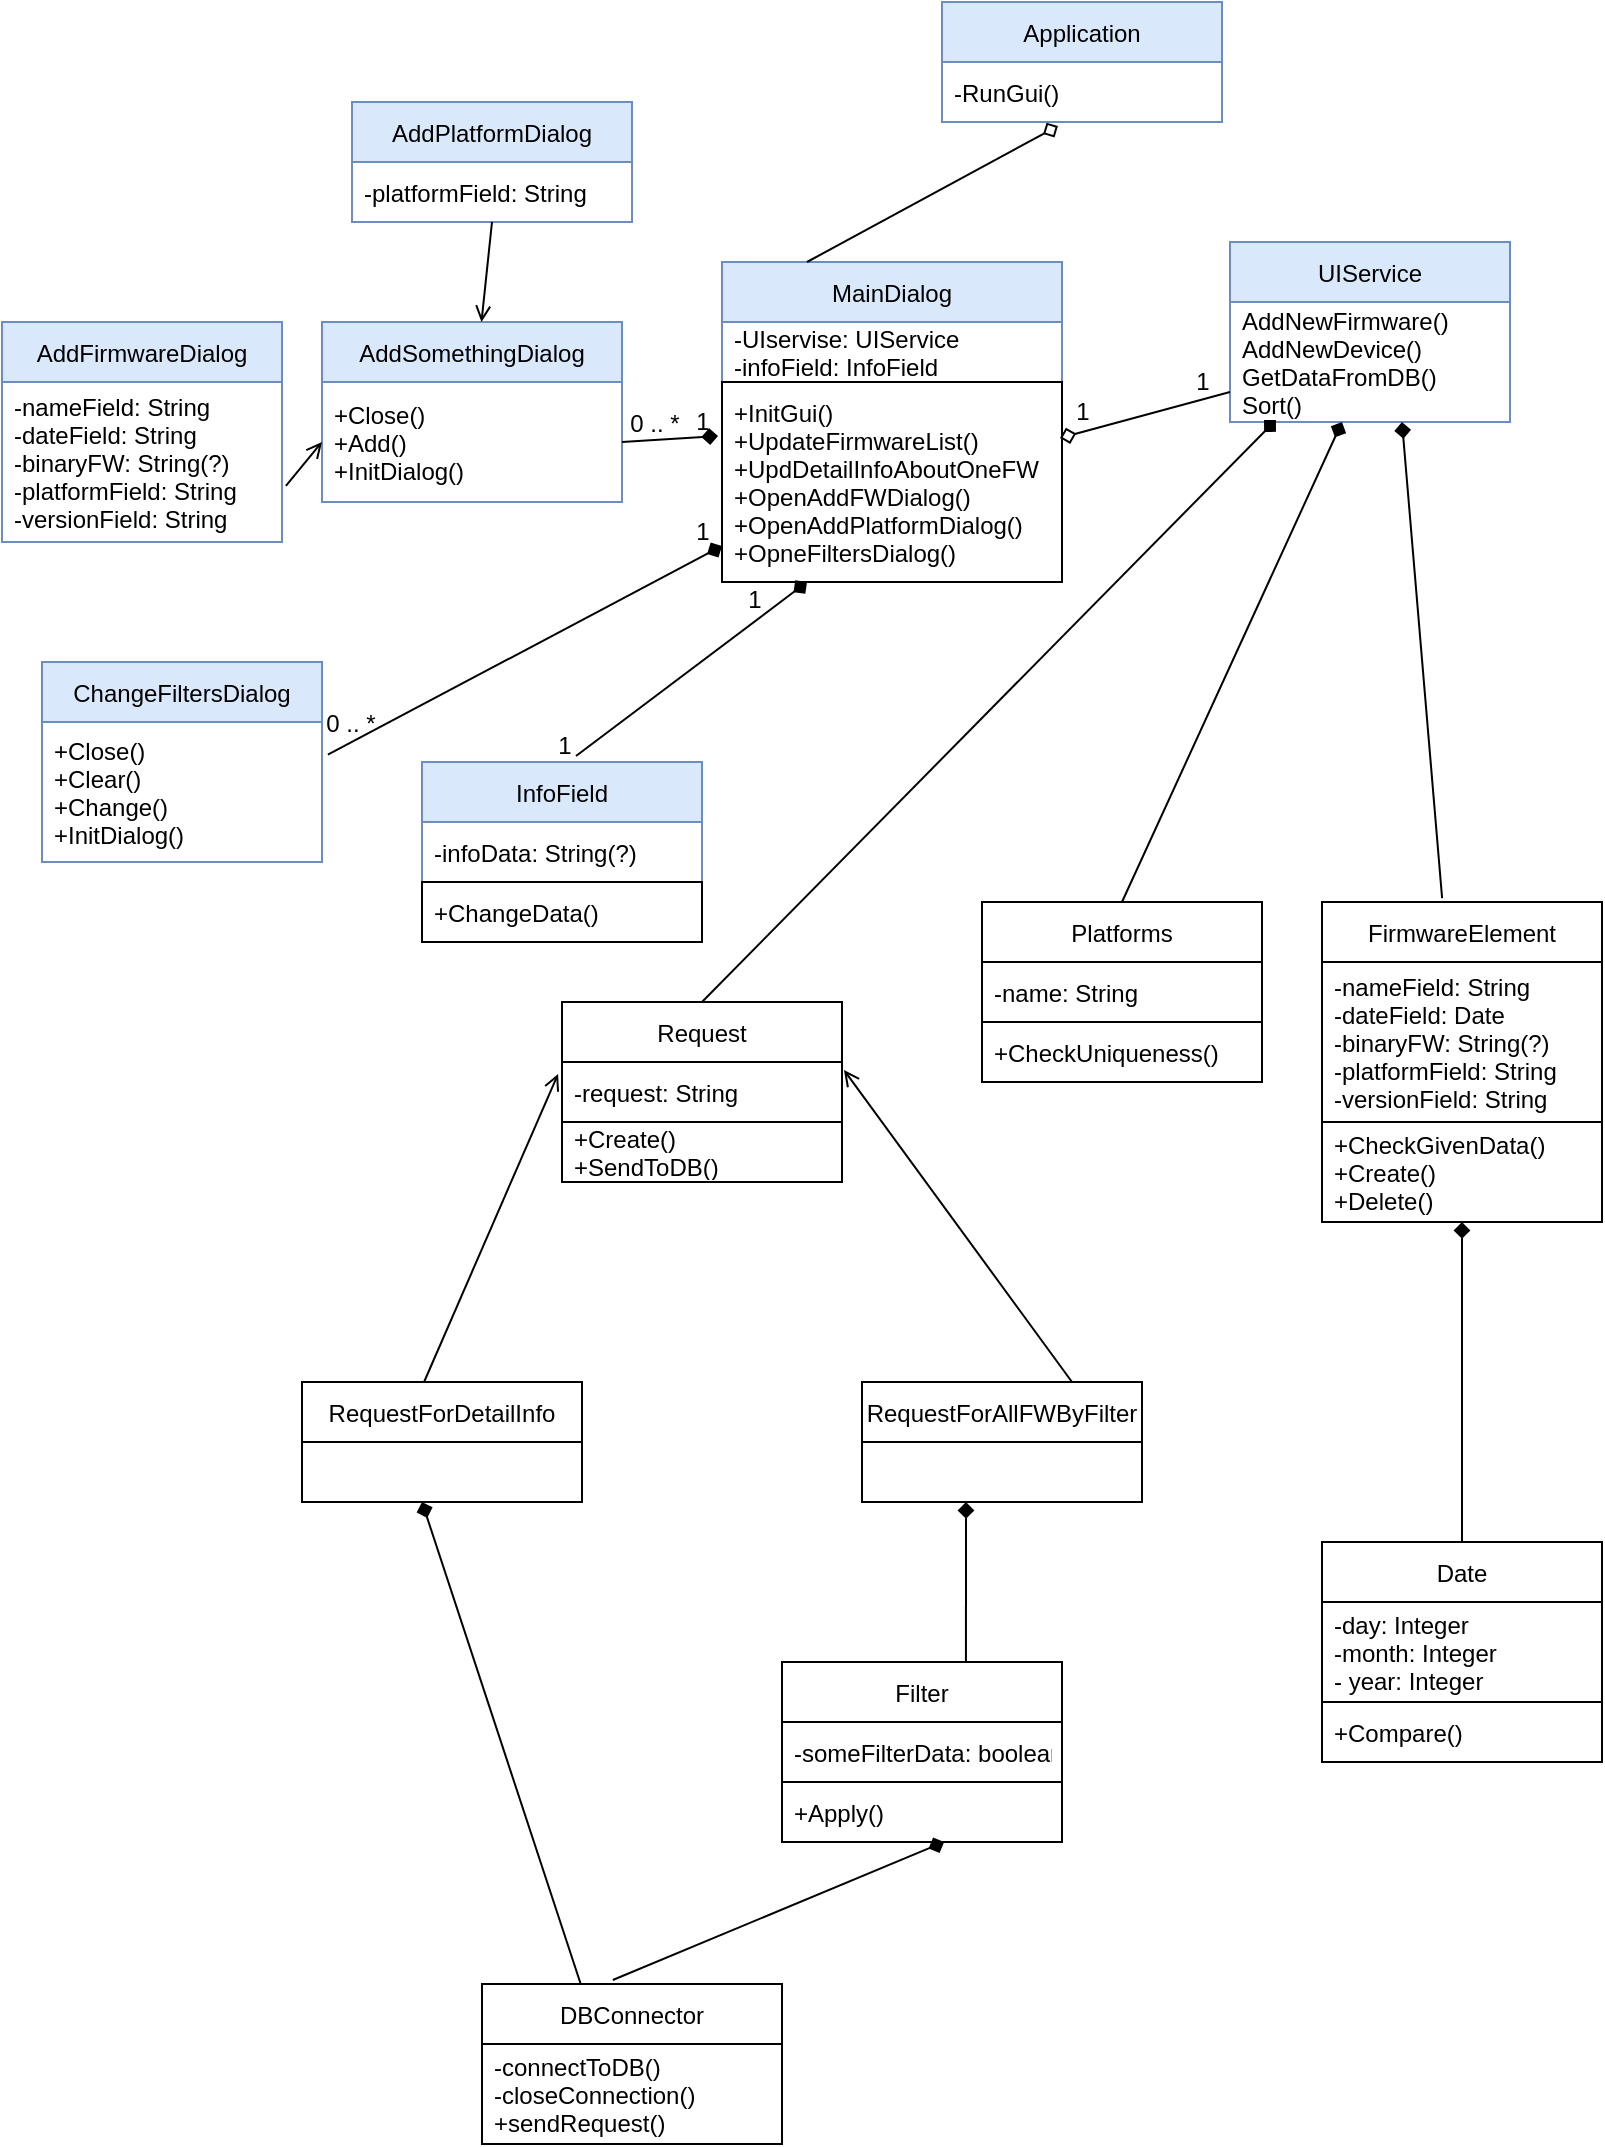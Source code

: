 <mxfile version="15.8.8" type="github">
  <diagram id="C5RBs43oDa-KdzZeNtuy" name="Page-1">
    <mxGraphModel dx="1422" dy="664" grid="1" gridSize="10" guides="1" tooltips="1" connect="1" arrows="1" fold="1" page="1" pageScale="1" pageWidth="827" pageHeight="1169" math="0" shadow="0">
      <root>
        <mxCell id="WIyWlLk6GJQsqaUBKTNV-0" />
        <mxCell id="WIyWlLk6GJQsqaUBKTNV-1" parent="WIyWlLk6GJQsqaUBKTNV-0" />
        <mxCell id="GjbwkyPFK5D399nf7tmL-30" value="Application" style="swimlane;fontStyle=0;childLayout=stackLayout;horizontal=1;startSize=30;horizontalStack=0;resizeParent=1;resizeParentMax=0;resizeLast=0;collapsible=1;marginBottom=0;fillColor=#dae8fc;strokeColor=#6c8ebf;" parent="WIyWlLk6GJQsqaUBKTNV-1" vertex="1">
          <mxGeometry x="480" y="40" width="140" height="60" as="geometry" />
        </mxCell>
        <mxCell id="GjbwkyPFK5D399nf7tmL-31" value="-RunGui()" style="text;strokeColor=none;fillColor=none;align=left;verticalAlign=middle;spacingLeft=4;spacingRight=4;overflow=hidden;points=[[0,0.5],[1,0.5]];portConstraint=eastwest;rotatable=0;" parent="GjbwkyPFK5D399nf7tmL-30" vertex="1">
          <mxGeometry y="30" width="140" height="30" as="geometry" />
        </mxCell>
        <mxCell id="GjbwkyPFK5D399nf7tmL-35" value="UIService" style="swimlane;fontStyle=0;childLayout=stackLayout;horizontal=1;startSize=30;horizontalStack=0;resizeParent=1;resizeParentMax=0;resizeLast=0;collapsible=1;marginBottom=0;fillColor=#dae8fc;strokeColor=#6c8ebf;" parent="WIyWlLk6GJQsqaUBKTNV-1" vertex="1">
          <mxGeometry x="624" y="160" width="140" height="90" as="geometry" />
        </mxCell>
        <mxCell id="GjbwkyPFK5D399nf7tmL-36" value="AddNewFirmware()&#xa;AddNewDevice()&#xa;GetDataFromDB()&#xa;Sort()" style="text;strokeColor=none;fillColor=none;align=left;verticalAlign=middle;spacingLeft=4;spacingRight=4;overflow=hidden;points=[[0,0.5],[1,0.5]];portConstraint=eastwest;rotatable=0;" parent="GjbwkyPFK5D399nf7tmL-35" vertex="1">
          <mxGeometry y="30" width="140" height="60" as="geometry" />
        </mxCell>
        <mxCell id="GjbwkyPFK5D399nf7tmL-39" value="MainDialog" style="swimlane;fontStyle=0;childLayout=stackLayout;horizontal=1;startSize=30;horizontalStack=0;resizeParent=1;resizeParentMax=0;resizeLast=0;collapsible=1;marginBottom=0;fillColor=#dae8fc;strokeColor=#6c8ebf;" parent="WIyWlLk6GJQsqaUBKTNV-1" vertex="1">
          <mxGeometry x="370" y="170" width="170" height="160" as="geometry" />
        </mxCell>
        <mxCell id="GjbwkyPFK5D399nf7tmL-40" value="-UIservise: UIService&#xa;-infoField: InfoField" style="text;strokeColor=none;fillColor=none;align=left;verticalAlign=middle;spacingLeft=4;spacingRight=4;overflow=hidden;points=[[0,0.5],[1,0.5]];portConstraint=eastwest;rotatable=0;" parent="GjbwkyPFK5D399nf7tmL-39" vertex="1">
          <mxGeometry y="30" width="170" height="30" as="geometry" />
        </mxCell>
        <mxCell id="GjbwkyPFK5D399nf7tmL-124" value="+InitGui()&#xa;+UpdateFirmwareList()&#xa;+UpdDetailInfoAboutOneFW&#xa;+OpenAddFWDialog()&#xa;+OpenAddPlatformDialog()&#xa;+OpneFiltersDialog()" style="text;strokeColor=default;fillColor=default;align=left;verticalAlign=middle;spacingLeft=4;spacingRight=4;overflow=hidden;points=[[0,0.5],[1,0.5]];portConstraint=eastwest;rotatable=0;" parent="GjbwkyPFK5D399nf7tmL-39" vertex="1">
          <mxGeometry y="60" width="170" height="100" as="geometry" />
        </mxCell>
        <mxCell id="GjbwkyPFK5D399nf7tmL-43" value="Date" style="swimlane;fontStyle=0;childLayout=stackLayout;horizontal=1;startSize=30;horizontalStack=0;resizeParent=1;resizeParentMax=0;resizeLast=0;collapsible=1;marginBottom=0;" parent="WIyWlLk6GJQsqaUBKTNV-1" vertex="1">
          <mxGeometry x="670" y="810" width="140" height="110" as="geometry" />
        </mxCell>
        <mxCell id="GjbwkyPFK5D399nf7tmL-129" value="-day: Integer&#xa;-month: Integer&#xa;- year: Integer" style="text;strokeColor=default;fillColor=none;align=left;verticalAlign=middle;spacingLeft=4;spacingRight=4;overflow=hidden;points=[[0,0.5],[1,0.5]];portConstraint=eastwest;rotatable=0;" parent="GjbwkyPFK5D399nf7tmL-43" vertex="1">
          <mxGeometry y="30" width="140" height="50" as="geometry" />
        </mxCell>
        <mxCell id="GjbwkyPFK5D399nf7tmL-44" value="+Compare()" style="text;strokeColor=none;fillColor=none;align=left;verticalAlign=middle;spacingLeft=4;spacingRight=4;overflow=hidden;points=[[0,0.5],[1,0.5]];portConstraint=eastwest;rotatable=0;" parent="GjbwkyPFK5D399nf7tmL-43" vertex="1">
          <mxGeometry y="80" width="140" height="30" as="geometry" />
        </mxCell>
        <mxCell id="GjbwkyPFK5D399nf7tmL-47" value="DBConnector" style="swimlane;fontStyle=0;childLayout=stackLayout;horizontal=1;startSize=30;horizontalStack=0;resizeParent=1;resizeParentMax=0;resizeLast=0;collapsible=1;marginBottom=0;" parent="WIyWlLk6GJQsqaUBKTNV-1" vertex="1">
          <mxGeometry x="250" y="1031" width="150" height="80" as="geometry" />
        </mxCell>
        <mxCell id="GjbwkyPFK5D399nf7tmL-48" value="-connectToDB()&#xa;-closeConnection()&#xa;+sendRequest()" style="text;strokeColor=none;fillColor=none;align=left;verticalAlign=middle;spacingLeft=4;spacingRight=4;overflow=hidden;points=[[0,0.5],[1,0.5]];portConstraint=eastwest;rotatable=0;" parent="GjbwkyPFK5D399nf7tmL-47" vertex="1">
          <mxGeometry y="30" width="150" height="50" as="geometry" />
        </mxCell>
        <mxCell id="GjbwkyPFK5D399nf7tmL-51" value="Platforms" style="swimlane;fontStyle=0;childLayout=stackLayout;horizontal=1;startSize=30;horizontalStack=0;resizeParent=1;resizeParentMax=0;resizeLast=0;collapsible=1;marginBottom=0;" parent="WIyWlLk6GJQsqaUBKTNV-1" vertex="1">
          <mxGeometry x="500" y="490" width="140" height="90" as="geometry" />
        </mxCell>
        <mxCell id="GjbwkyPFK5D399nf7tmL-52" value="-name: String" style="text;strokeColor=none;fillColor=none;align=left;verticalAlign=middle;spacingLeft=4;spacingRight=4;overflow=hidden;points=[[0,0.5],[1,0.5]];portConstraint=eastwest;rotatable=0;" parent="GjbwkyPFK5D399nf7tmL-51" vertex="1">
          <mxGeometry y="30" width="140" height="30" as="geometry" />
        </mxCell>
        <mxCell id="GjbwkyPFK5D399nf7tmL-53" value="+CheckUniqueness()" style="text;strokeColor=default;fillColor=none;align=left;verticalAlign=middle;spacingLeft=4;spacingRight=4;overflow=hidden;points=[[0,0.5],[1,0.5]];portConstraint=eastwest;rotatable=0;" parent="GjbwkyPFK5D399nf7tmL-51" vertex="1">
          <mxGeometry y="60" width="140" height="30" as="geometry" />
        </mxCell>
        <mxCell id="GjbwkyPFK5D399nf7tmL-55" value="Filter" style="swimlane;fontStyle=0;childLayout=stackLayout;horizontal=1;startSize=30;horizontalStack=0;resizeParent=1;resizeParentMax=0;resizeLast=0;collapsible=1;marginBottom=0;" parent="WIyWlLk6GJQsqaUBKTNV-1" vertex="1">
          <mxGeometry x="400" y="870" width="140" height="60" as="geometry" />
        </mxCell>
        <mxCell id="GjbwkyPFK5D399nf7tmL-130" value="-someFilterData: boolean" style="text;strokeColor=none;fillColor=none;align=left;verticalAlign=middle;spacingLeft=4;spacingRight=4;overflow=hidden;points=[[0,0.5],[1,0.5]];portConstraint=eastwest;rotatable=0;" parent="GjbwkyPFK5D399nf7tmL-55" vertex="1">
          <mxGeometry y="30" width="140" height="30" as="geometry" />
        </mxCell>
        <mxCell id="GjbwkyPFK5D399nf7tmL-59" value="FirmwareElement" style="swimlane;fontStyle=0;childLayout=stackLayout;horizontal=1;startSize=30;horizontalStack=0;resizeParent=1;resizeParentMax=0;resizeLast=0;collapsible=1;marginBottom=0;" parent="WIyWlLk6GJQsqaUBKTNV-1" vertex="1">
          <mxGeometry x="670" y="490" width="140" height="160" as="geometry" />
        </mxCell>
        <mxCell id="GjbwkyPFK5D399nf7tmL-127" value="-nameField: String&#xa;-dateField: Date&#xa;-binaryFW: String(?)&#xa;-platformField: String&#xa;-versionField: String" style="text;strokeColor=none;fillColor=none;align=left;verticalAlign=middle;spacingLeft=4;spacingRight=4;overflow=hidden;points=[[0,0.5],[1,0.5]];portConstraint=eastwest;rotatable=0;" parent="GjbwkyPFK5D399nf7tmL-59" vertex="1">
          <mxGeometry y="30" width="140" height="80" as="geometry" />
        </mxCell>
        <mxCell id="GjbwkyPFK5D399nf7tmL-60" value="+CheckGivenData()&#xa;+Create()&#xa;+Delete()" style="text;strokeColor=default;fillColor=none;align=left;verticalAlign=middle;spacingLeft=4;spacingRight=4;overflow=hidden;points=[[0,0.5],[1,0.5]];portConstraint=eastwest;rotatable=0;" parent="GjbwkyPFK5D399nf7tmL-59" vertex="1">
          <mxGeometry y="110" width="140" height="50" as="geometry" />
        </mxCell>
        <mxCell id="GjbwkyPFK5D399nf7tmL-63" value="InfoField" style="swimlane;fontStyle=0;childLayout=stackLayout;horizontal=1;startSize=30;horizontalStack=0;resizeParent=1;resizeParentMax=0;resizeLast=0;collapsible=1;marginBottom=0;fillColor=#dae8fc;strokeColor=#6c8ebf;" parent="WIyWlLk6GJQsqaUBKTNV-1" vertex="1">
          <mxGeometry x="220" y="420" width="140" height="90" as="geometry" />
        </mxCell>
        <mxCell id="GjbwkyPFK5D399nf7tmL-128" value="-infoData: String(?)" style="text;strokeColor=none;fillColor=none;align=left;verticalAlign=middle;spacingLeft=4;spacingRight=4;overflow=hidden;points=[[0,0.5],[1,0.5]];portConstraint=eastwest;rotatable=0;" parent="GjbwkyPFK5D399nf7tmL-63" vertex="1">
          <mxGeometry y="30" width="140" height="30" as="geometry" />
        </mxCell>
        <mxCell id="GjbwkyPFK5D399nf7tmL-64" value="+ChangeData()" style="text;strokeColor=default;fillColor=none;align=left;verticalAlign=middle;spacingLeft=4;spacingRight=4;overflow=hidden;points=[[0,0.5],[1,0.5]];portConstraint=eastwest;rotatable=0;" parent="GjbwkyPFK5D399nf7tmL-63" vertex="1">
          <mxGeometry y="60" width="140" height="30" as="geometry" />
        </mxCell>
        <mxCell id="GjbwkyPFK5D399nf7tmL-67" value="Request" style="swimlane;fontStyle=0;childLayout=stackLayout;horizontal=1;startSize=30;horizontalStack=0;resizeParent=1;resizeParentMax=0;resizeLast=0;collapsible=1;marginBottom=0;" parent="WIyWlLk6GJQsqaUBKTNV-1" vertex="1">
          <mxGeometry x="290" y="540" width="140" height="90" as="geometry" />
        </mxCell>
        <mxCell id="GjbwkyPFK5D399nf7tmL-131" value="-request: String" style="text;strokeColor=none;fillColor=none;align=left;verticalAlign=middle;spacingLeft=4;spacingRight=4;overflow=hidden;points=[[0,0.5],[1,0.5]];portConstraint=eastwest;rotatable=0;" parent="GjbwkyPFK5D399nf7tmL-67" vertex="1">
          <mxGeometry y="30" width="140" height="30" as="geometry" />
        </mxCell>
        <mxCell id="GjbwkyPFK5D399nf7tmL-68" value="+Create()&#xa;+SendToDB()" style="text;strokeColor=default;fillColor=none;align=left;verticalAlign=middle;spacingLeft=4;spacingRight=4;overflow=hidden;points=[[0,0.5],[1,0.5]];portConstraint=eastwest;rotatable=0;" parent="GjbwkyPFK5D399nf7tmL-67" vertex="1">
          <mxGeometry y="60" width="140" height="30" as="geometry" />
        </mxCell>
        <mxCell id="GjbwkyPFK5D399nf7tmL-75" value="" style="endArrow=none;html=1;rounded=0;startArrow=diamond;startFill=0;entryX=0;entryY=0.5;entryDx=0;entryDy=0;endFill=0;exitX=0.994;exitY=0.28;exitDx=0;exitDy=0;exitPerimeter=0;" parent="WIyWlLk6GJQsqaUBKTNV-1" source="GjbwkyPFK5D399nf7tmL-124" edge="1">
          <mxGeometry width="50" height="50" relative="1" as="geometry">
            <mxPoint x="530" y="270" as="sourcePoint" />
            <mxPoint x="624" y="235" as="targetPoint" />
          </mxGeometry>
        </mxCell>
        <mxCell id="GjbwkyPFK5D399nf7tmL-77" value="" style="endArrow=none;html=1;rounded=0;entryX=0.429;entryY=-0.012;entryDx=0;entryDy=0;entryPerimeter=0;startArrow=diamond;startFill=1;endFill=0;" parent="WIyWlLk6GJQsqaUBKTNV-1" target="GjbwkyPFK5D399nf7tmL-59" edge="1">
          <mxGeometry width="50" height="50" relative="1" as="geometry">
            <mxPoint x="710" y="250" as="sourcePoint" />
            <mxPoint x="290" y="280" as="targetPoint" />
          </mxGeometry>
        </mxCell>
        <mxCell id="GjbwkyPFK5D399nf7tmL-78" value="" style="endArrow=none;html=1;rounded=0;entryX=0.5;entryY=0;entryDx=0;entryDy=0;startArrow=diamond;startFill=1;endFill=0;" parent="WIyWlLk6GJQsqaUBKTNV-1" target="GjbwkyPFK5D399nf7tmL-51" edge="1">
          <mxGeometry width="50" height="50" relative="1" as="geometry">
            <mxPoint x="680" y="250" as="sourcePoint" />
            <mxPoint x="440" y="320" as="targetPoint" />
          </mxGeometry>
        </mxCell>
        <mxCell id="GjbwkyPFK5D399nf7tmL-79" value="" style="endArrow=none;html=1;rounded=0;entryX=0.5;entryY=0;entryDx=0;entryDy=0;startArrow=diamond;startFill=1;endFill=0;" parent="WIyWlLk6GJQsqaUBKTNV-1" target="GjbwkyPFK5D399nf7tmL-43" edge="1">
          <mxGeometry width="50" height="50" relative="1" as="geometry">
            <mxPoint x="740" y="650" as="sourcePoint" />
            <mxPoint x="440" y="320" as="targetPoint" />
          </mxGeometry>
        </mxCell>
        <mxCell id="GjbwkyPFK5D399nf7tmL-80" value="" style="endArrow=none;html=1;rounded=0;exitX=0.164;exitY=0.983;exitDx=0;exitDy=0;exitPerimeter=0;entryX=0.5;entryY=0;entryDx=0;entryDy=0;startArrow=diamond;startFill=1;endFill=0;" parent="WIyWlLk6GJQsqaUBKTNV-1" source="GjbwkyPFK5D399nf7tmL-36" target="GjbwkyPFK5D399nf7tmL-67" edge="1">
          <mxGeometry width="50" height="50" relative="1" as="geometry">
            <mxPoint x="626.94" y="282.01" as="sourcePoint" />
            <mxPoint x="430" y="450" as="targetPoint" />
          </mxGeometry>
        </mxCell>
        <mxCell id="GjbwkyPFK5D399nf7tmL-82" value="" style="endArrow=none;html=1;rounded=0;exitX=0.414;exitY=1.067;exitDx=0;exitDy=0;exitPerimeter=0;entryX=0.25;entryY=0;entryDx=0;entryDy=0;endFill=0;startArrow=diamond;startFill=0;" parent="WIyWlLk6GJQsqaUBKTNV-1" source="GjbwkyPFK5D399nf7tmL-31" target="GjbwkyPFK5D399nf7tmL-39" edge="1">
          <mxGeometry width="50" height="50" relative="1" as="geometry">
            <mxPoint x="423" y="140" as="sourcePoint" />
            <mxPoint x="430" y="240" as="targetPoint" />
          </mxGeometry>
        </mxCell>
        <mxCell id="GjbwkyPFK5D399nf7tmL-84" value="" style="endArrow=none;html=1;rounded=0;exitX=0.25;exitY=1;exitDx=0;exitDy=0;entryX=0.55;entryY=-0.033;entryDx=0;entryDy=0;entryPerimeter=0;startArrow=diamond;startFill=1;endFill=0;" parent="WIyWlLk6GJQsqaUBKTNV-1" source="GjbwkyPFK5D399nf7tmL-39" target="GjbwkyPFK5D399nf7tmL-63" edge="1">
          <mxGeometry width="50" height="50" relative="1" as="geometry">
            <mxPoint x="366.43" y="337" as="sourcePoint" />
            <mxPoint x="430" y="430" as="targetPoint" />
          </mxGeometry>
        </mxCell>
        <mxCell id="GjbwkyPFK5D399nf7tmL-85" value="RequestForDetailInfo" style="swimlane;fontStyle=0;childLayout=stackLayout;horizontal=1;startSize=30;horizontalStack=0;resizeParent=1;resizeParentMax=0;resizeLast=0;collapsible=1;marginBottom=0;" parent="WIyWlLk6GJQsqaUBKTNV-1" vertex="1">
          <mxGeometry x="160" y="730" width="140" height="60" as="geometry" />
        </mxCell>
        <mxCell id="GjbwkyPFK5D399nf7tmL-89" value="RequestForAllFWByFilter" style="swimlane;fontStyle=0;childLayout=stackLayout;horizontal=1;startSize=30;horizontalStack=0;resizeParent=1;resizeParentMax=0;resizeLast=0;collapsible=1;marginBottom=0;" parent="WIyWlLk6GJQsqaUBKTNV-1" vertex="1">
          <mxGeometry x="440" y="730" width="140" height="60" as="geometry" />
        </mxCell>
        <mxCell id="GjbwkyPFK5D399nf7tmL-93" value="" style="endArrow=open;html=1;rounded=0;exitX=0.436;exitY=0;exitDx=0;exitDy=0;exitPerimeter=0;entryX=-0.014;entryY=0.2;entryDx=0;entryDy=0;entryPerimeter=0;endFill=0;" parent="WIyWlLk6GJQsqaUBKTNV-1" source="GjbwkyPFK5D399nf7tmL-85" target="GjbwkyPFK5D399nf7tmL-131" edge="1">
          <mxGeometry width="50" height="50" relative="1" as="geometry">
            <mxPoint x="380" y="480" as="sourcePoint" />
            <mxPoint x="290" y="645" as="targetPoint" />
          </mxGeometry>
        </mxCell>
        <mxCell id="GjbwkyPFK5D399nf7tmL-94" value="" style="endArrow=open;html=1;rounded=0;exitX=0.75;exitY=0;exitDx=0;exitDy=0;entryX=1.007;entryY=0.133;entryDx=0;entryDy=0;entryPerimeter=0;endFill=0;" parent="WIyWlLk6GJQsqaUBKTNV-1" source="GjbwkyPFK5D399nf7tmL-89" target="GjbwkyPFK5D399nf7tmL-131" edge="1">
          <mxGeometry width="50" height="50" relative="1" as="geometry">
            <mxPoint x="380" y="480" as="sourcePoint" />
            <mxPoint x="430" y="645" as="targetPoint" />
          </mxGeometry>
        </mxCell>
        <mxCell id="GjbwkyPFK5D399nf7tmL-95" value="" style="endArrow=none;html=1;rounded=0;entryX=0.657;entryY=0;entryDx=0;entryDy=0;entryPerimeter=0;startArrow=diamond;startFill=1;endFill=0;" parent="WIyWlLk6GJQsqaUBKTNV-1" target="GjbwkyPFK5D399nf7tmL-55" edge="1">
          <mxGeometry width="50" height="50" relative="1" as="geometry">
            <mxPoint x="492" y="790" as="sourcePoint" />
            <mxPoint x="430" y="570" as="targetPoint" />
          </mxGeometry>
        </mxCell>
        <mxCell id="GjbwkyPFK5D399nf7tmL-96" value="" style="endArrow=none;html=1;rounded=0;exitX=0.579;exitY=1;exitDx=0;exitDy=0;exitPerimeter=0;entryX=0.436;entryY=-0.025;entryDx=0;entryDy=0;entryPerimeter=0;startArrow=diamond;startFill=1;endFill=0;" parent="WIyWlLk6GJQsqaUBKTNV-1" source="GjbwkyPFK5D399nf7tmL-56" target="GjbwkyPFK5D399nf7tmL-47" edge="1">
          <mxGeometry width="50" height="50" relative="1" as="geometry">
            <mxPoint x="432.94" y="989.01" as="sourcePoint" />
            <mxPoint x="430" y="570" as="targetPoint" />
          </mxGeometry>
        </mxCell>
        <mxCell id="GjbwkyPFK5D399nf7tmL-97" value="AddSomethingDialog" style="swimlane;fontStyle=0;childLayout=stackLayout;horizontal=1;startSize=30;horizontalStack=0;resizeParent=1;resizeParentMax=0;resizeLast=0;collapsible=1;marginBottom=0;fillColor=#dae8fc;strokeColor=#6c8ebf;" parent="WIyWlLk6GJQsqaUBKTNV-1" vertex="1">
          <mxGeometry x="170" y="200" width="150" height="90" as="geometry" />
        </mxCell>
        <mxCell id="GjbwkyPFK5D399nf7tmL-98" value="+Close()&#xa;+Add()&#xa;+InitDialog()" style="text;strokeColor=none;fillColor=none;align=left;verticalAlign=middle;spacingLeft=4;spacingRight=4;overflow=hidden;points=[[0,0.5],[1,0.5]];portConstraint=eastwest;rotatable=0;" parent="GjbwkyPFK5D399nf7tmL-97" vertex="1">
          <mxGeometry y="30" width="150" height="60" as="geometry" />
        </mxCell>
        <mxCell id="GjbwkyPFK5D399nf7tmL-101" value="AddPlatformDialog" style="swimlane;fontStyle=0;childLayout=stackLayout;horizontal=1;startSize=30;horizontalStack=0;resizeParent=1;resizeParentMax=0;resizeLast=0;collapsible=1;marginBottom=0;fillColor=#dae8fc;strokeColor=#6c8ebf;" parent="WIyWlLk6GJQsqaUBKTNV-1" vertex="1">
          <mxGeometry x="185" y="90" width="140" height="60" as="geometry" />
        </mxCell>
        <mxCell id="GjbwkyPFK5D399nf7tmL-102" value="-platformField: String" style="text;strokeColor=none;fillColor=none;align=left;verticalAlign=middle;spacingLeft=4;spacingRight=4;overflow=hidden;points=[[0,0.5],[1,0.5]];portConstraint=eastwest;rotatable=0;" parent="GjbwkyPFK5D399nf7tmL-101" vertex="1">
          <mxGeometry y="30" width="140" height="30" as="geometry" />
        </mxCell>
        <mxCell id="GjbwkyPFK5D399nf7tmL-105" value="AddFirmwareDialog" style="swimlane;fontStyle=0;childLayout=stackLayout;horizontal=1;startSize=30;horizontalStack=0;resizeParent=1;resizeParentMax=0;resizeLast=0;collapsible=1;marginBottom=0;fillColor=#dae8fc;strokeColor=#6c8ebf;" parent="WIyWlLk6GJQsqaUBKTNV-1" vertex="1">
          <mxGeometry x="10" y="200" width="140" height="110" as="geometry" />
        </mxCell>
        <mxCell id="GjbwkyPFK5D399nf7tmL-118" value="-nameField: String&#xa;-dateField: String&#xa;-binaryFW: String(?)&#xa;-platformField: String&#xa;-versionField: String" style="text;strokeColor=none;fillColor=none;align=left;verticalAlign=middle;spacingLeft=4;spacingRight=4;overflow=hidden;points=[[0,0.5],[1,0.5]];portConstraint=eastwest;rotatable=0;" parent="GjbwkyPFK5D399nf7tmL-105" vertex="1">
          <mxGeometry y="30" width="140" height="80" as="geometry" />
        </mxCell>
        <mxCell id="GjbwkyPFK5D399nf7tmL-109" value="" style="endArrow=none;html=1;rounded=0;exitX=-0.014;exitY=-0.1;exitDx=0;exitDy=0;exitPerimeter=0;entryX=1;entryY=0.5;entryDx=0;entryDy=0;endFill=0;startArrow=diamond;startFill=1;" parent="WIyWlLk6GJQsqaUBKTNV-1" target="GjbwkyPFK5D399nf7tmL-98" edge="1">
          <mxGeometry width="50" height="50" relative="1" as="geometry">
            <mxPoint x="368.04" y="257" as="sourcePoint" />
            <mxPoint x="330" y="293.99" as="targetPoint" />
          </mxGeometry>
        </mxCell>
        <mxCell id="GjbwkyPFK5D399nf7tmL-110" value="" style="endArrow=open;html=1;rounded=0;exitX=1.014;exitY=0.733;exitDx=0;exitDy=0;exitPerimeter=0;entryX=0;entryY=0.5;entryDx=0;entryDy=0;endFill=0;" parent="WIyWlLk6GJQsqaUBKTNV-1" target="GjbwkyPFK5D399nf7tmL-98" edge="1">
          <mxGeometry width="50" height="50" relative="1" as="geometry">
            <mxPoint x="151.96" y="281.99" as="sourcePoint" />
            <mxPoint x="180" y="280" as="targetPoint" />
          </mxGeometry>
        </mxCell>
        <mxCell id="GjbwkyPFK5D399nf7tmL-111" value="" style="endArrow=open;html=1;rounded=0;endFill=0;" parent="WIyWlLk6GJQsqaUBKTNV-1" target="GjbwkyPFK5D399nf7tmL-97" edge="1">
          <mxGeometry width="50" height="50" relative="1" as="geometry">
            <mxPoint x="255" y="150" as="sourcePoint" />
            <mxPoint x="430" y="280" as="targetPoint" />
          </mxGeometry>
        </mxCell>
        <mxCell id="GjbwkyPFK5D399nf7tmL-112" value="" style="endArrow=none;html=1;rounded=0;entryX=0.329;entryY=0;entryDx=0;entryDy=0;entryPerimeter=0;startArrow=diamond;startFill=1;endFill=0;" parent="WIyWlLk6GJQsqaUBKTNV-1" target="GjbwkyPFK5D399nf7tmL-47" edge="1">
          <mxGeometry width="50" height="50" relative="1" as="geometry">
            <mxPoint x="220" y="790" as="sourcePoint" />
            <mxPoint x="430" y="840" as="targetPoint" />
          </mxGeometry>
        </mxCell>
        <mxCell id="GjbwkyPFK5D399nf7tmL-113" value="ChangeFiltersDialog" style="swimlane;fontStyle=0;childLayout=stackLayout;horizontal=1;startSize=30;horizontalStack=0;resizeParent=1;resizeParentMax=0;resizeLast=0;collapsible=1;marginBottom=0;fillColor=#dae8fc;strokeColor=#6c8ebf;" parent="WIyWlLk6GJQsqaUBKTNV-1" vertex="1">
          <mxGeometry x="30" y="370" width="140" height="100" as="geometry" />
        </mxCell>
        <mxCell id="GjbwkyPFK5D399nf7tmL-114" value="+Close()&#xa;+Clear()&#xa;+Change()&#xa;+InitDialog()" style="text;strokeColor=none;fillColor=none;align=left;verticalAlign=middle;spacingLeft=4;spacingRight=4;overflow=hidden;points=[[0,0.5],[1,0.5]];portConstraint=eastwest;rotatable=0;" parent="GjbwkyPFK5D399nf7tmL-113" vertex="1">
          <mxGeometry y="30" width="140" height="70" as="geometry" />
        </mxCell>
        <mxCell id="GjbwkyPFK5D399nf7tmL-117" value="" style="endArrow=none;html=1;rounded=0;exitX=0;exitY=0.067;exitDx=0;exitDy=0;exitPerimeter=0;entryX=1.021;entryY=0.233;entryDx=0;entryDy=0;entryPerimeter=0;startArrow=diamond;startFill=1;endFill=0;" parent="WIyWlLk6GJQsqaUBKTNV-1" target="GjbwkyPFK5D399nf7tmL-114" edge="1">
          <mxGeometry width="50" height="50" relative="1" as="geometry">
            <mxPoint x="370" y="312.01" as="sourcePoint" />
            <mxPoint x="430" y="300" as="targetPoint" />
          </mxGeometry>
        </mxCell>
        <mxCell id="GjbwkyPFK5D399nf7tmL-56" value="+Apply()" style="text;strokeColor=default;fillColor=none;align=left;verticalAlign=middle;spacingLeft=4;spacingRight=4;overflow=hidden;points=[[0,0.5],[1,0.5]];portConstraint=eastwest;rotatable=0;" parent="WIyWlLk6GJQsqaUBKTNV-1" vertex="1">
          <mxGeometry x="400" y="930" width="140" height="30" as="geometry" />
        </mxCell>
        <mxCell id="1tsCmJnDbVdQu0eW8nJM-0" value="1" style="text;html=1;align=center;verticalAlign=middle;resizable=0;points=[];autosize=1;strokeColor=none;fillColor=none;" vertex="1" parent="WIyWlLk6GJQsqaUBKTNV-1">
          <mxGeometry x="600" y="220" width="20" height="20" as="geometry" />
        </mxCell>
        <mxCell id="1tsCmJnDbVdQu0eW8nJM-1" value="1" style="text;html=1;align=center;verticalAlign=middle;resizable=0;points=[];autosize=1;strokeColor=none;fillColor=none;" vertex="1" parent="WIyWlLk6GJQsqaUBKTNV-1">
          <mxGeometry x="540" y="235" width="20" height="20" as="geometry" />
        </mxCell>
        <mxCell id="1tsCmJnDbVdQu0eW8nJM-2" value="1" style="text;html=1;align=center;verticalAlign=middle;resizable=0;points=[];autosize=1;strokeColor=none;fillColor=none;" vertex="1" parent="WIyWlLk6GJQsqaUBKTNV-1">
          <mxGeometry x="350" y="240" width="20" height="20" as="geometry" />
        </mxCell>
        <mxCell id="1tsCmJnDbVdQu0eW8nJM-3" value="0 .. *" style="text;html=1;align=center;verticalAlign=middle;resizable=0;points=[];autosize=1;strokeColor=none;fillColor=none;" vertex="1" parent="WIyWlLk6GJQsqaUBKTNV-1">
          <mxGeometry x="316" y="241" width="40" height="20" as="geometry" />
        </mxCell>
        <mxCell id="1tsCmJnDbVdQu0eW8nJM-4" value="1" style="text;html=1;align=center;verticalAlign=middle;resizable=0;points=[];autosize=1;strokeColor=none;fillColor=none;" vertex="1" parent="WIyWlLk6GJQsqaUBKTNV-1">
          <mxGeometry x="350" y="295" width="20" height="20" as="geometry" />
        </mxCell>
        <mxCell id="1tsCmJnDbVdQu0eW8nJM-5" value="0 .. *" style="text;html=1;align=center;verticalAlign=middle;resizable=0;points=[];autosize=1;strokeColor=none;fillColor=none;" vertex="1" parent="WIyWlLk6GJQsqaUBKTNV-1">
          <mxGeometry x="164" y="391" width="40" height="20" as="geometry" />
        </mxCell>
        <mxCell id="1tsCmJnDbVdQu0eW8nJM-8" value="1" style="text;html=1;align=center;verticalAlign=middle;resizable=0;points=[];autosize=1;strokeColor=none;fillColor=none;" vertex="1" parent="WIyWlLk6GJQsqaUBKTNV-1">
          <mxGeometry x="376" y="329" width="20" height="20" as="geometry" />
        </mxCell>
        <mxCell id="1tsCmJnDbVdQu0eW8nJM-9" value="1" style="text;html=1;align=center;verticalAlign=middle;resizable=0;points=[];autosize=1;strokeColor=none;fillColor=none;" vertex="1" parent="WIyWlLk6GJQsqaUBKTNV-1">
          <mxGeometry x="281" y="402" width="20" height="20" as="geometry" />
        </mxCell>
      </root>
    </mxGraphModel>
  </diagram>
</mxfile>
